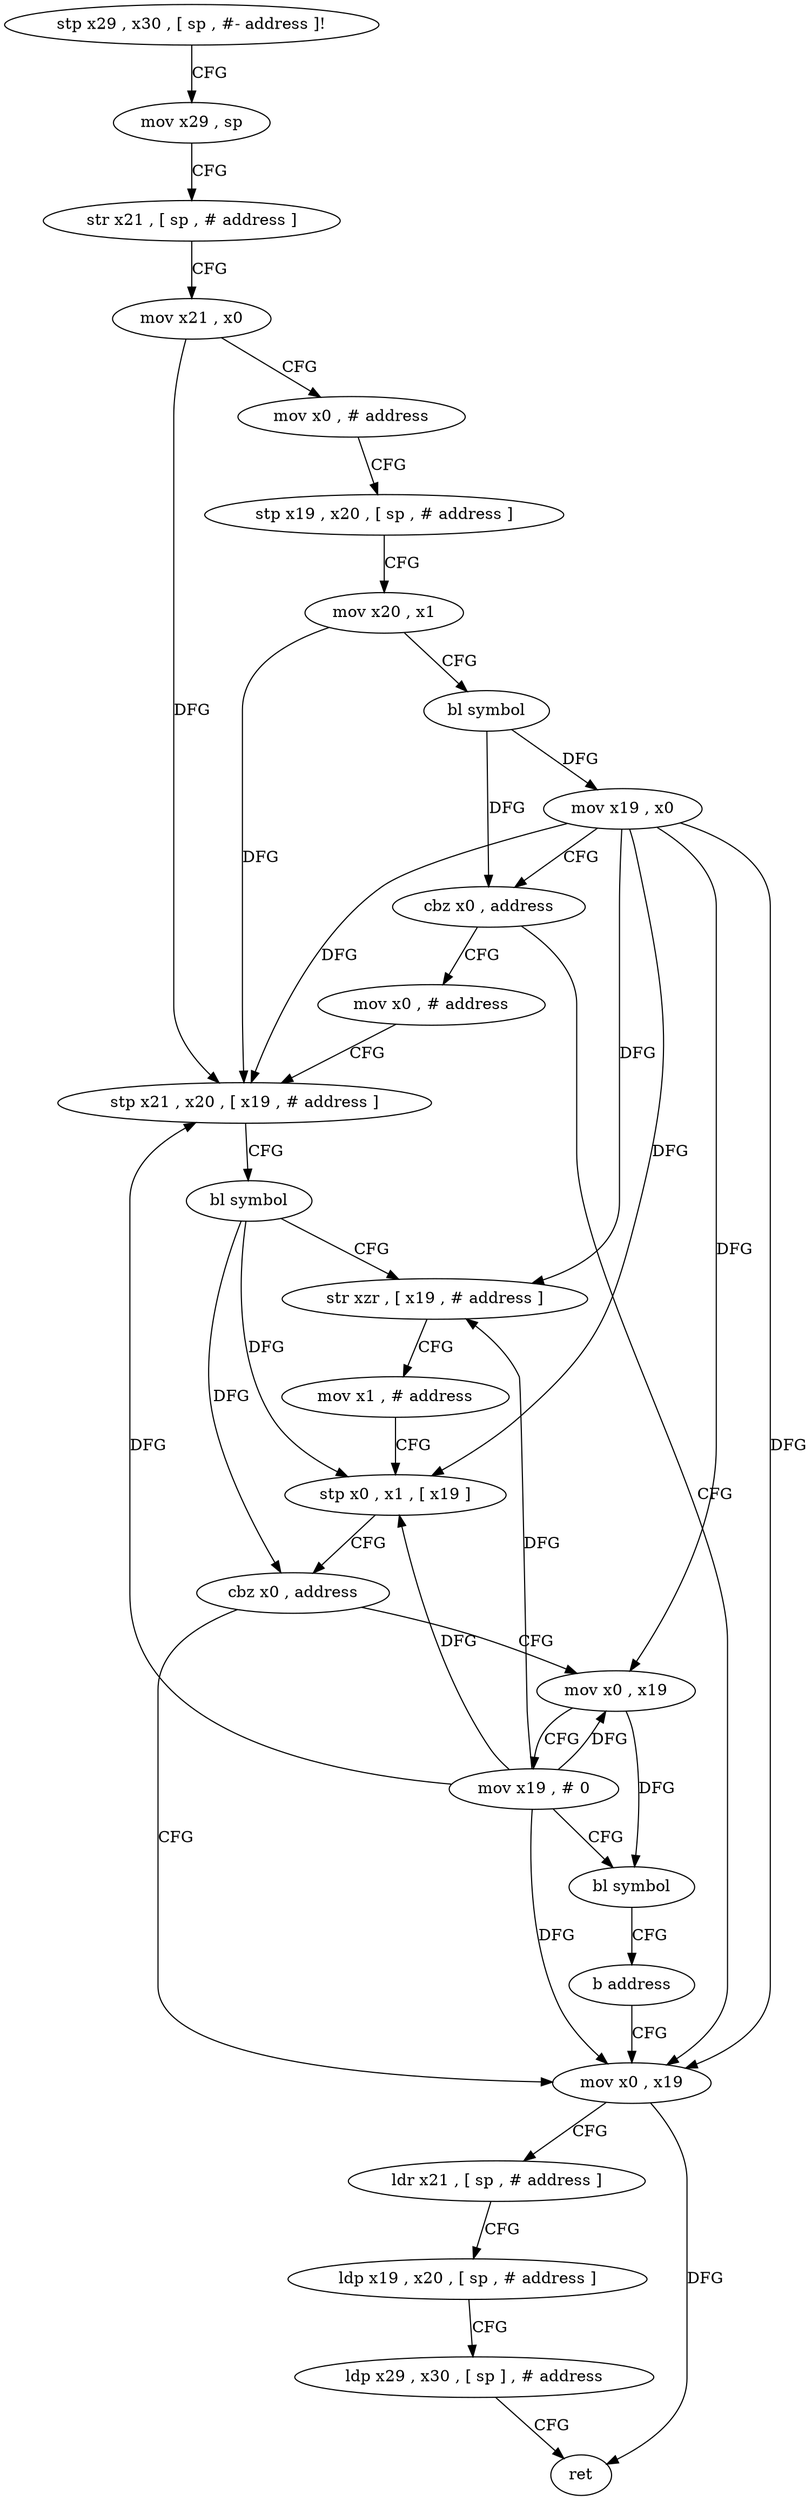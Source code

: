 digraph "func" {
"146120" [label = "stp x29 , x30 , [ sp , #- address ]!" ]
"146124" [label = "mov x29 , sp" ]
"146128" [label = "str x21 , [ sp , # address ]" ]
"146132" [label = "mov x21 , x0" ]
"146136" [label = "mov x0 , # address" ]
"146140" [label = "stp x19 , x20 , [ sp , # address ]" ]
"146144" [label = "mov x20 , x1" ]
"146148" [label = "bl symbol" ]
"146152" [label = "mov x19 , x0" ]
"146156" [label = "cbz x0 , address" ]
"146188" [label = "mov x0 , x19" ]
"146160" [label = "mov x0 , # address" ]
"146192" [label = "ldr x21 , [ sp , # address ]" ]
"146196" [label = "ldp x19 , x20 , [ sp , # address ]" ]
"146200" [label = "ldp x29 , x30 , [ sp ] , # address" ]
"146204" [label = "ret" ]
"146164" [label = "stp x21 , x20 , [ x19 , # address ]" ]
"146168" [label = "bl symbol" ]
"146172" [label = "str xzr , [ x19 , # address ]" ]
"146176" [label = "mov x1 , # address" ]
"146180" [label = "stp x0 , x1 , [ x19 ]" ]
"146184" [label = "cbz x0 , address" ]
"146208" [label = "mov x0 , x19" ]
"146212" [label = "mov x19 , # 0" ]
"146216" [label = "bl symbol" ]
"146220" [label = "b address" ]
"146120" -> "146124" [ label = "CFG" ]
"146124" -> "146128" [ label = "CFG" ]
"146128" -> "146132" [ label = "CFG" ]
"146132" -> "146136" [ label = "CFG" ]
"146132" -> "146164" [ label = "DFG" ]
"146136" -> "146140" [ label = "CFG" ]
"146140" -> "146144" [ label = "CFG" ]
"146144" -> "146148" [ label = "CFG" ]
"146144" -> "146164" [ label = "DFG" ]
"146148" -> "146152" [ label = "DFG" ]
"146148" -> "146156" [ label = "DFG" ]
"146152" -> "146156" [ label = "CFG" ]
"146152" -> "146188" [ label = "DFG" ]
"146152" -> "146164" [ label = "DFG" ]
"146152" -> "146172" [ label = "DFG" ]
"146152" -> "146180" [ label = "DFG" ]
"146152" -> "146208" [ label = "DFG" ]
"146156" -> "146188" [ label = "CFG" ]
"146156" -> "146160" [ label = "CFG" ]
"146188" -> "146192" [ label = "CFG" ]
"146188" -> "146204" [ label = "DFG" ]
"146160" -> "146164" [ label = "CFG" ]
"146192" -> "146196" [ label = "CFG" ]
"146196" -> "146200" [ label = "CFG" ]
"146200" -> "146204" [ label = "CFG" ]
"146164" -> "146168" [ label = "CFG" ]
"146168" -> "146172" [ label = "CFG" ]
"146168" -> "146180" [ label = "DFG" ]
"146168" -> "146184" [ label = "DFG" ]
"146172" -> "146176" [ label = "CFG" ]
"146176" -> "146180" [ label = "CFG" ]
"146180" -> "146184" [ label = "CFG" ]
"146184" -> "146208" [ label = "CFG" ]
"146184" -> "146188" [ label = "CFG" ]
"146208" -> "146212" [ label = "CFG" ]
"146208" -> "146216" [ label = "DFG" ]
"146212" -> "146216" [ label = "CFG" ]
"146212" -> "146188" [ label = "DFG" ]
"146212" -> "146172" [ label = "DFG" ]
"146212" -> "146180" [ label = "DFG" ]
"146212" -> "146208" [ label = "DFG" ]
"146212" -> "146164" [ label = "DFG" ]
"146216" -> "146220" [ label = "CFG" ]
"146220" -> "146188" [ label = "CFG" ]
}
